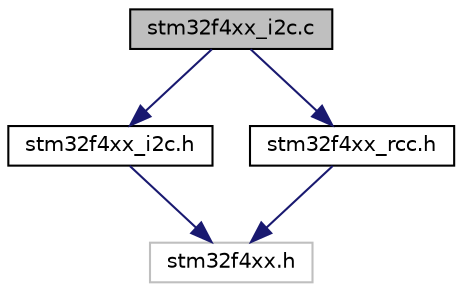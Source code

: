 digraph "stm32f4xx_i2c.c"
{
  edge [fontname="Helvetica",fontsize="10",labelfontname="Helvetica",labelfontsize="10"];
  node [fontname="Helvetica",fontsize="10",shape=record];
  Node0 [label="stm32f4xx_i2c.c",height=0.2,width=0.4,color="black", fillcolor="grey75", style="filled", fontcolor="black"];
  Node0 -> Node1 [color="midnightblue",fontsize="10",style="solid",fontname="Helvetica"];
  Node1 [label="stm32f4xx_i2c.h",height=0.2,width=0.4,color="black", fillcolor="white", style="filled",URL="$stm32f4xx__i2c_8h.html",tooltip="This file contains all the functions prototypes for the I2C firmware library. "];
  Node1 -> Node2 [color="midnightblue",fontsize="10",style="solid",fontname="Helvetica"];
  Node2 [label="stm32f4xx.h",height=0.2,width=0.4,color="grey75", fillcolor="white", style="filled"];
  Node0 -> Node3 [color="midnightblue",fontsize="10",style="solid",fontname="Helvetica"];
  Node3 [label="stm32f4xx_rcc.h",height=0.2,width=0.4,color="black", fillcolor="white", style="filled",URL="$stm32f4xx__rcc_8h.html",tooltip="This file contains all the functions prototypes for the RCC firmware library. "];
  Node3 -> Node2 [color="midnightblue",fontsize="10",style="solid",fontname="Helvetica"];
}
